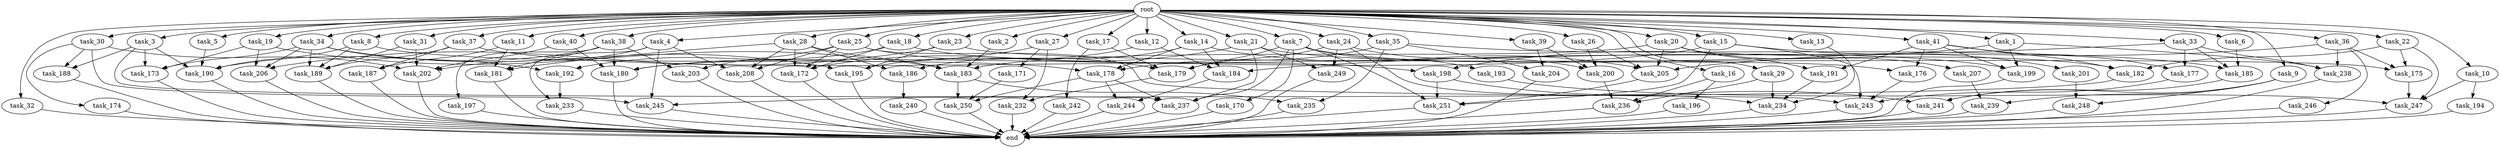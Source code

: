 digraph G {
  root [size="0.000000"];
  task_1 [size="102.400000"];
  task_2 [size="102.400000"];
  task_3 [size="102.400000"];
  task_4 [size="102.400000"];
  task_5 [size="102.400000"];
  task_6 [size="102.400000"];
  task_7 [size="102.400000"];
  task_8 [size="102.400000"];
  task_9 [size="102.400000"];
  task_10 [size="102.400000"];
  task_11 [size="102.400000"];
  task_12 [size="102.400000"];
  task_13 [size="102.400000"];
  task_14 [size="102.400000"];
  task_15 [size="102.400000"];
  task_16 [size="102.400000"];
  task_17 [size="102.400000"];
  task_18 [size="102.400000"];
  task_19 [size="102.400000"];
  task_20 [size="102.400000"];
  task_21 [size="102.400000"];
  task_22 [size="102.400000"];
  task_23 [size="102.400000"];
  task_24 [size="102.400000"];
  task_25 [size="102.400000"];
  task_26 [size="102.400000"];
  task_27 [size="102.400000"];
  task_28 [size="102.400000"];
  task_29 [size="102.400000"];
  task_30 [size="102.400000"];
  task_31 [size="102.400000"];
  task_32 [size="102.400000"];
  task_33 [size="102.400000"];
  task_34 [size="102.400000"];
  task_35 [size="102.400000"];
  task_36 [size="102.400000"];
  task_37 [size="102.400000"];
  task_38 [size="102.400000"];
  task_39 [size="102.400000"];
  task_40 [size="102.400000"];
  task_41 [size="102.400000"];
  task_170 [size="30923764531.200001"];
  task_171 [size="42090679500.800003"];
  task_172 [size="96207267430.400009"];
  task_173 [size="197568495616.000000"];
  task_174 [size="42090679500.800003"];
  task_175 [size="104797202022.400009"];
  task_176 [size="93630287052.800003"];
  task_177 [size="29205777612.800003"];
  task_178 [size="104797202022.400009"];
  task_179 [size="151182848819.200012"];
  task_180 [size="202722456371.200012"];
  task_181 [size="94489280512.000000"];
  task_182 [size="80745385164.800003"];
  task_183 [size="180388626432.000000"];
  task_184 [size="56693568307.200005"];
  task_185 [size="112528143155.200012"];
  task_186 [size="24910810316.800003"];
  task_187 [size="100502234726.400009"];
  task_188 [size="84181359001.600006"];
  task_189 [size="200145475993.600006"];
  task_190 [size="119400090828.800003"];
  task_191 [size="29205777612.800003"];
  task_192 [size="89335319756.800003"];
  task_193 [size="30923764531.200001"];
  task_194 [size="69578470195.199997"];
  task_195 [size="107374182400.000000"];
  task_196 [size="7730941132.800000"];
  task_197 [size="21474836480.000000"];
  task_198 [size="116823110451.200012"];
  task_199 [size="97066260889.600006"];
  task_200 [size="37795712204.800003"];
  task_201 [size="69578470195.199997"];
  task_202 [size="202722456371.200012"];
  task_203 [size="24910810316.800003"];
  task_204 [size="73014444032.000000"];
  task_205 [size="101361228185.600006"];
  task_206 [size="163208757248.000000"];
  task_207 [size="21474836480.000000"];
  task_208 [size="28346784153.600002"];
  task_232 [size="127990025420.800003"];
  task_233 [size="76450417868.800003"];
  task_234 [size="97925254348.800003"];
  task_235 [size="111669149696.000000"];
  task_236 [size="66142496358.400002"];
  task_237 [size="162349763788.800018"];
  task_238 [size="162349763788.800018"];
  task_239 [size="73014444032.000000"];
  task_240 [size="3435973836.800000"];
  task_241 [size="83322365542.400009"];
  task_242 [size="85899345920.000000"];
  task_243 [size="111669149696.000000"];
  task_244 [size="17179869184.000000"];
  task_245 [size="105656195481.600006"];
  task_246 [size="54975581388.800003"];
  task_247 [size="167503724544.000000"];
  task_248 [size="52398601011.200005"];
  task_249 [size="116823110451.200012"];
  task_250 [size="48962627174.400002"];
  task_251 [size="176952652595.200012"];
  end [size="0.000000"];

  root -> task_1 [size="1.000000"];
  root -> task_2 [size="1.000000"];
  root -> task_3 [size="1.000000"];
  root -> task_4 [size="1.000000"];
  root -> task_5 [size="1.000000"];
  root -> task_6 [size="1.000000"];
  root -> task_7 [size="1.000000"];
  root -> task_8 [size="1.000000"];
  root -> task_9 [size="1.000000"];
  root -> task_10 [size="1.000000"];
  root -> task_11 [size="1.000000"];
  root -> task_12 [size="1.000000"];
  root -> task_13 [size="1.000000"];
  root -> task_14 [size="1.000000"];
  root -> task_15 [size="1.000000"];
  root -> task_16 [size="1.000000"];
  root -> task_17 [size="1.000000"];
  root -> task_18 [size="1.000000"];
  root -> task_19 [size="1.000000"];
  root -> task_20 [size="1.000000"];
  root -> task_21 [size="1.000000"];
  root -> task_22 [size="1.000000"];
  root -> task_23 [size="1.000000"];
  root -> task_24 [size="1.000000"];
  root -> task_25 [size="1.000000"];
  root -> task_26 [size="1.000000"];
  root -> task_27 [size="1.000000"];
  root -> task_28 [size="1.000000"];
  root -> task_29 [size="1.000000"];
  root -> task_30 [size="1.000000"];
  root -> task_31 [size="1.000000"];
  root -> task_32 [size="1.000000"];
  root -> task_33 [size="1.000000"];
  root -> task_34 [size="1.000000"];
  root -> task_35 [size="1.000000"];
  root -> task_36 [size="1.000000"];
  root -> task_37 [size="1.000000"];
  root -> task_38 [size="1.000000"];
  root -> task_39 [size="1.000000"];
  root -> task_40 [size="1.000000"];
  root -> task_41 [size="1.000000"];
  task_1 -> task_198 [size="838860800.000000"];
  task_1 -> task_199 [size="838860800.000000"];
  task_1 -> task_238 [size="838860800.000000"];
  task_2 -> task_183 [size="838860800.000000"];
  task_3 -> task_173 [size="411041792.000000"];
  task_3 -> task_188 [size="411041792.000000"];
  task_3 -> task_190 [size="411041792.000000"];
  task_3 -> task_237 [size="411041792.000000"];
  task_4 -> task_202 [size="209715200.000000"];
  task_4 -> task_208 [size="209715200.000000"];
  task_4 -> task_233 [size="209715200.000000"];
  task_4 -> task_245 [size="209715200.000000"];
  task_5 -> task_190 [size="411041792.000000"];
  task_6 -> task_185 [size="209715200.000000"];
  task_7 -> task_170 [size="301989888.000000"];
  task_7 -> task_179 [size="301989888.000000"];
  task_7 -> task_182 [size="301989888.000000"];
  task_7 -> task_193 [size="301989888.000000"];
  task_7 -> task_237 [size="301989888.000000"];
  task_7 -> task_251 [size="301989888.000000"];
  task_8 -> task_178 [size="134217728.000000"];
  task_8 -> task_189 [size="134217728.000000"];
  task_8 -> task_190 [size="134217728.000000"];
  task_9 -> task_239 [size="301989888.000000"];
  task_9 -> task_241 [size="301989888.000000"];
  task_9 -> task_248 [size="301989888.000000"];
  task_10 -> task_194 [size="679477248.000000"];
  task_10 -> task_247 [size="679477248.000000"];
  task_11 -> task_181 [size="679477248.000000"];
  task_11 -> task_187 [size="679477248.000000"];
  task_12 -> task_184 [size="134217728.000000"];
  task_12 -> task_195 [size="134217728.000000"];
  task_13 -> task_234 [size="209715200.000000"];
  task_14 -> task_178 [size="209715200.000000"];
  task_14 -> task_184 [size="209715200.000000"];
  task_14 -> task_186 [size="209715200.000000"];
  task_14 -> task_205 [size="209715200.000000"];
  task_15 -> task_180 [size="679477248.000000"];
  task_15 -> task_201 [size="679477248.000000"];
  task_15 -> task_243 [size="679477248.000000"];
  task_15 -> task_251 [size="679477248.000000"];
  task_16 -> task_196 [size="75497472.000000"];
  task_16 -> task_236 [size="75497472.000000"];
  task_17 -> task_179 [size="838860800.000000"];
  task_17 -> task_242 [size="838860800.000000"];
  task_18 -> task_172 [size="33554432.000000"];
  task_18 -> task_192 [size="33554432.000000"];
  task_18 -> task_199 [size="33554432.000000"];
  task_19 -> task_173 [size="679477248.000000"];
  task_19 -> task_183 [size="679477248.000000"];
  task_19 -> task_206 [size="679477248.000000"];
  task_20 -> task_183 [size="209715200.000000"];
  task_20 -> task_191 [size="209715200.000000"];
  task_20 -> task_205 [size="209715200.000000"];
  task_20 -> task_207 [size="209715200.000000"];
  task_21 -> task_172 [size="838860800.000000"];
  task_21 -> task_176 [size="838860800.000000"];
  task_21 -> task_237 [size="838860800.000000"];
  task_21 -> task_249 [size="838860800.000000"];
  task_22 -> task_175 [size="411041792.000000"];
  task_22 -> task_182 [size="411041792.000000"];
  task_22 -> task_247 [size="411041792.000000"];
  task_23 -> task_175 [size="75497472.000000"];
  task_23 -> task_195 [size="75497472.000000"];
  task_23 -> task_206 [size="75497472.000000"];
  task_24 -> task_179 [size="301989888.000000"];
  task_24 -> task_200 [size="301989888.000000"];
  task_24 -> task_234 [size="301989888.000000"];
  task_24 -> task_249 [size="301989888.000000"];
  task_25 -> task_172 [size="33554432.000000"];
  task_25 -> task_179 [size="33554432.000000"];
  task_25 -> task_203 [size="33554432.000000"];
  task_25 -> task_208 [size="33554432.000000"];
  task_25 -> task_243 [size="33554432.000000"];
  task_26 -> task_200 [size="33554432.000000"];
  task_26 -> task_205 [size="33554432.000000"];
  task_27 -> task_171 [size="411041792.000000"];
  task_27 -> task_180 [size="411041792.000000"];
  task_27 -> task_232 [size="411041792.000000"];
  task_28 -> task_172 [size="33554432.000000"];
  task_28 -> task_181 [size="33554432.000000"];
  task_28 -> task_183 [size="33554432.000000"];
  task_28 -> task_186 [size="33554432.000000"];
  task_28 -> task_208 [size="33554432.000000"];
  task_29 -> task_234 [size="33554432.000000"];
  task_29 -> task_236 [size="33554432.000000"];
  task_30 -> task_174 [size="411041792.000000"];
  task_30 -> task_188 [size="411041792.000000"];
  task_30 -> task_202 [size="411041792.000000"];
  task_30 -> task_245 [size="411041792.000000"];
  task_31 -> task_189 [size="679477248.000000"];
  task_31 -> task_202 [size="679477248.000000"];
  task_32 -> end [size="1.000000"];
  task_33 -> task_177 [size="209715200.000000"];
  task_33 -> task_184 [size="209715200.000000"];
  task_33 -> task_185 [size="209715200.000000"];
  task_33 -> task_238 [size="209715200.000000"];
  task_34 -> task_173 [size="838860800.000000"];
  task_34 -> task_189 [size="838860800.000000"];
  task_34 -> task_192 [size="838860800.000000"];
  task_34 -> task_195 [size="838860800.000000"];
  task_34 -> task_206 [size="838860800.000000"];
  task_35 -> task_178 [size="679477248.000000"];
  task_35 -> task_185 [size="679477248.000000"];
  task_35 -> task_204 [size="679477248.000000"];
  task_35 -> task_235 [size="679477248.000000"];
  task_36 -> task_175 [size="536870912.000000"];
  task_36 -> task_205 [size="536870912.000000"];
  task_36 -> task_238 [size="536870912.000000"];
  task_36 -> task_246 [size="536870912.000000"];
  task_37 -> task_187 [size="301989888.000000"];
  task_37 -> task_189 [size="301989888.000000"];
  task_37 -> task_198 [size="301989888.000000"];
  task_38 -> task_180 [size="209715200.000000"];
  task_38 -> task_181 [size="209715200.000000"];
  task_38 -> task_190 [size="209715200.000000"];
  task_38 -> task_197 [size="209715200.000000"];
  task_38 -> task_203 [size="209715200.000000"];
  task_39 -> task_200 [size="33554432.000000"];
  task_39 -> task_204 [size="33554432.000000"];
  task_40 -> task_180 [size="679477248.000000"];
  task_40 -> task_202 [size="679477248.000000"];
  task_41 -> task_176 [size="75497472.000000"];
  task_41 -> task_177 [size="75497472.000000"];
  task_41 -> task_182 [size="75497472.000000"];
  task_41 -> task_191 [size="75497472.000000"];
  task_41 -> task_199 [size="75497472.000000"];
  task_170 -> end [size="1.000000"];
  task_171 -> task_250 [size="33554432.000000"];
  task_172 -> end [size="1.000000"];
  task_173 -> end [size="1.000000"];
  task_174 -> end [size="1.000000"];
  task_175 -> task_247 [size="411041792.000000"];
  task_176 -> task_243 [size="75497472.000000"];
  task_177 -> task_243 [size="301989888.000000"];
  task_178 -> task_237 [size="33554432.000000"];
  task_178 -> task_244 [size="33554432.000000"];
  task_178 -> task_250 [size="33554432.000000"];
  task_179 -> task_232 [size="838860800.000000"];
  task_180 -> end [size="1.000000"];
  task_181 -> end [size="1.000000"];
  task_182 -> task_245 [size="411041792.000000"];
  task_183 -> task_235 [size="411041792.000000"];
  task_183 -> task_250 [size="411041792.000000"];
  task_184 -> task_244 [size="134217728.000000"];
  task_185 -> task_241 [size="301989888.000000"];
  task_186 -> task_240 [size="33554432.000000"];
  task_187 -> end [size="1.000000"];
  task_188 -> end [size="1.000000"];
  task_189 -> end [size="1.000000"];
  task_190 -> end [size="1.000000"];
  task_191 -> task_234 [size="411041792.000000"];
  task_192 -> task_233 [size="536870912.000000"];
  task_193 -> task_247 [size="134217728.000000"];
  task_194 -> end [size="1.000000"];
  task_195 -> end [size="1.000000"];
  task_196 -> end [size="1.000000"];
  task_197 -> end [size="1.000000"];
  task_198 -> task_241 [size="209715200.000000"];
  task_198 -> task_251 [size="209715200.000000"];
  task_199 -> end [size="1.000000"];
  task_200 -> task_236 [size="536870912.000000"];
  task_201 -> task_248 [size="209715200.000000"];
  task_202 -> end [size="1.000000"];
  task_203 -> end [size="1.000000"];
  task_204 -> end [size="1.000000"];
  task_205 -> task_251 [size="536870912.000000"];
  task_206 -> end [size="1.000000"];
  task_207 -> task_239 [size="411041792.000000"];
  task_208 -> end [size="1.000000"];
  task_232 -> end [size="1.000000"];
  task_233 -> end [size="1.000000"];
  task_234 -> end [size="1.000000"];
  task_235 -> end [size="1.000000"];
  task_236 -> end [size="1.000000"];
  task_237 -> end [size="1.000000"];
  task_238 -> end [size="1.000000"];
  task_239 -> end [size="1.000000"];
  task_240 -> end [size="1.000000"];
  task_241 -> end [size="1.000000"];
  task_242 -> end [size="1.000000"];
  task_243 -> end [size="1.000000"];
  task_244 -> end [size="1.000000"];
  task_245 -> end [size="1.000000"];
  task_246 -> end [size="1.000000"];
  task_247 -> end [size="1.000000"];
  task_248 -> end [size="1.000000"];
  task_249 -> end [size="1.000000"];
  task_250 -> end [size="1.000000"];
  task_251 -> end [size="1.000000"];
}
